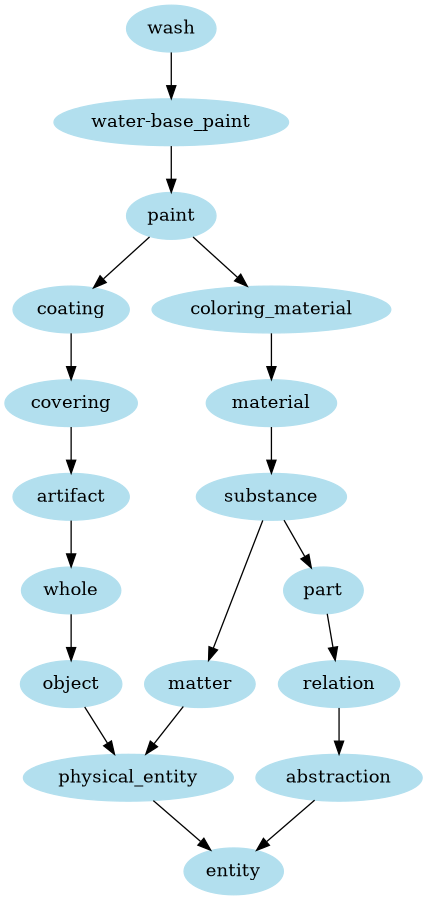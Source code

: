 digraph unix {
	node [color=lightblue2 style=filled]
	size="6,6"
	wash -> "water-base_paint"
	"water-base_paint" -> paint
	paint -> coating
	coating -> covering
	covering -> artifact
	artifact -> whole
	whole -> object
	object -> physical_entity
	physical_entity -> entity
	paint -> coloring_material
	coloring_material -> material
	material -> substance
	substance -> matter
	matter -> physical_entity
	substance -> part
	part -> relation
	relation -> abstraction
	abstraction -> entity
}
